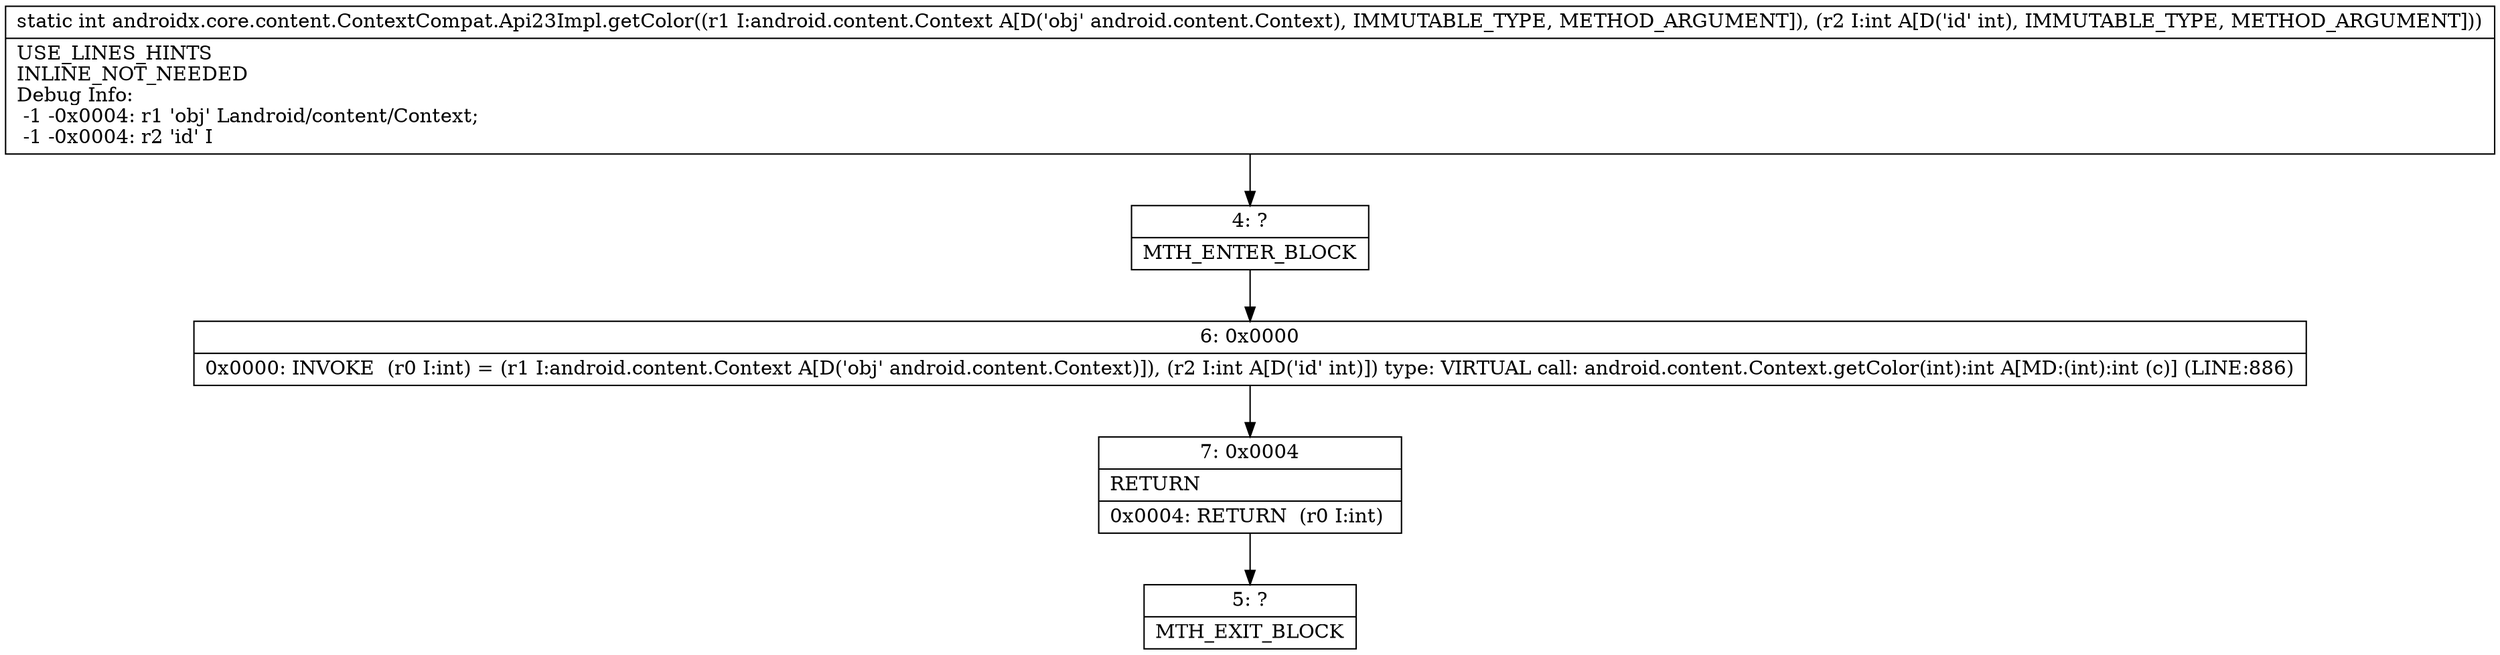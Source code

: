 digraph "CFG forandroidx.core.content.ContextCompat.Api23Impl.getColor(Landroid\/content\/Context;I)I" {
Node_4 [shape=record,label="{4\:\ ?|MTH_ENTER_BLOCK\l}"];
Node_6 [shape=record,label="{6\:\ 0x0000|0x0000: INVOKE  (r0 I:int) = (r1 I:android.content.Context A[D('obj' android.content.Context)]), (r2 I:int A[D('id' int)]) type: VIRTUAL call: android.content.Context.getColor(int):int A[MD:(int):int (c)] (LINE:886)\l}"];
Node_7 [shape=record,label="{7\:\ 0x0004|RETURN\l|0x0004: RETURN  (r0 I:int) \l}"];
Node_5 [shape=record,label="{5\:\ ?|MTH_EXIT_BLOCK\l}"];
MethodNode[shape=record,label="{static int androidx.core.content.ContextCompat.Api23Impl.getColor((r1 I:android.content.Context A[D('obj' android.content.Context), IMMUTABLE_TYPE, METHOD_ARGUMENT]), (r2 I:int A[D('id' int), IMMUTABLE_TYPE, METHOD_ARGUMENT]))  | USE_LINES_HINTS\lINLINE_NOT_NEEDED\lDebug Info:\l  \-1 \-0x0004: r1 'obj' Landroid\/content\/Context;\l  \-1 \-0x0004: r2 'id' I\l}"];
MethodNode -> Node_4;Node_4 -> Node_6;
Node_6 -> Node_7;
Node_7 -> Node_5;
}

